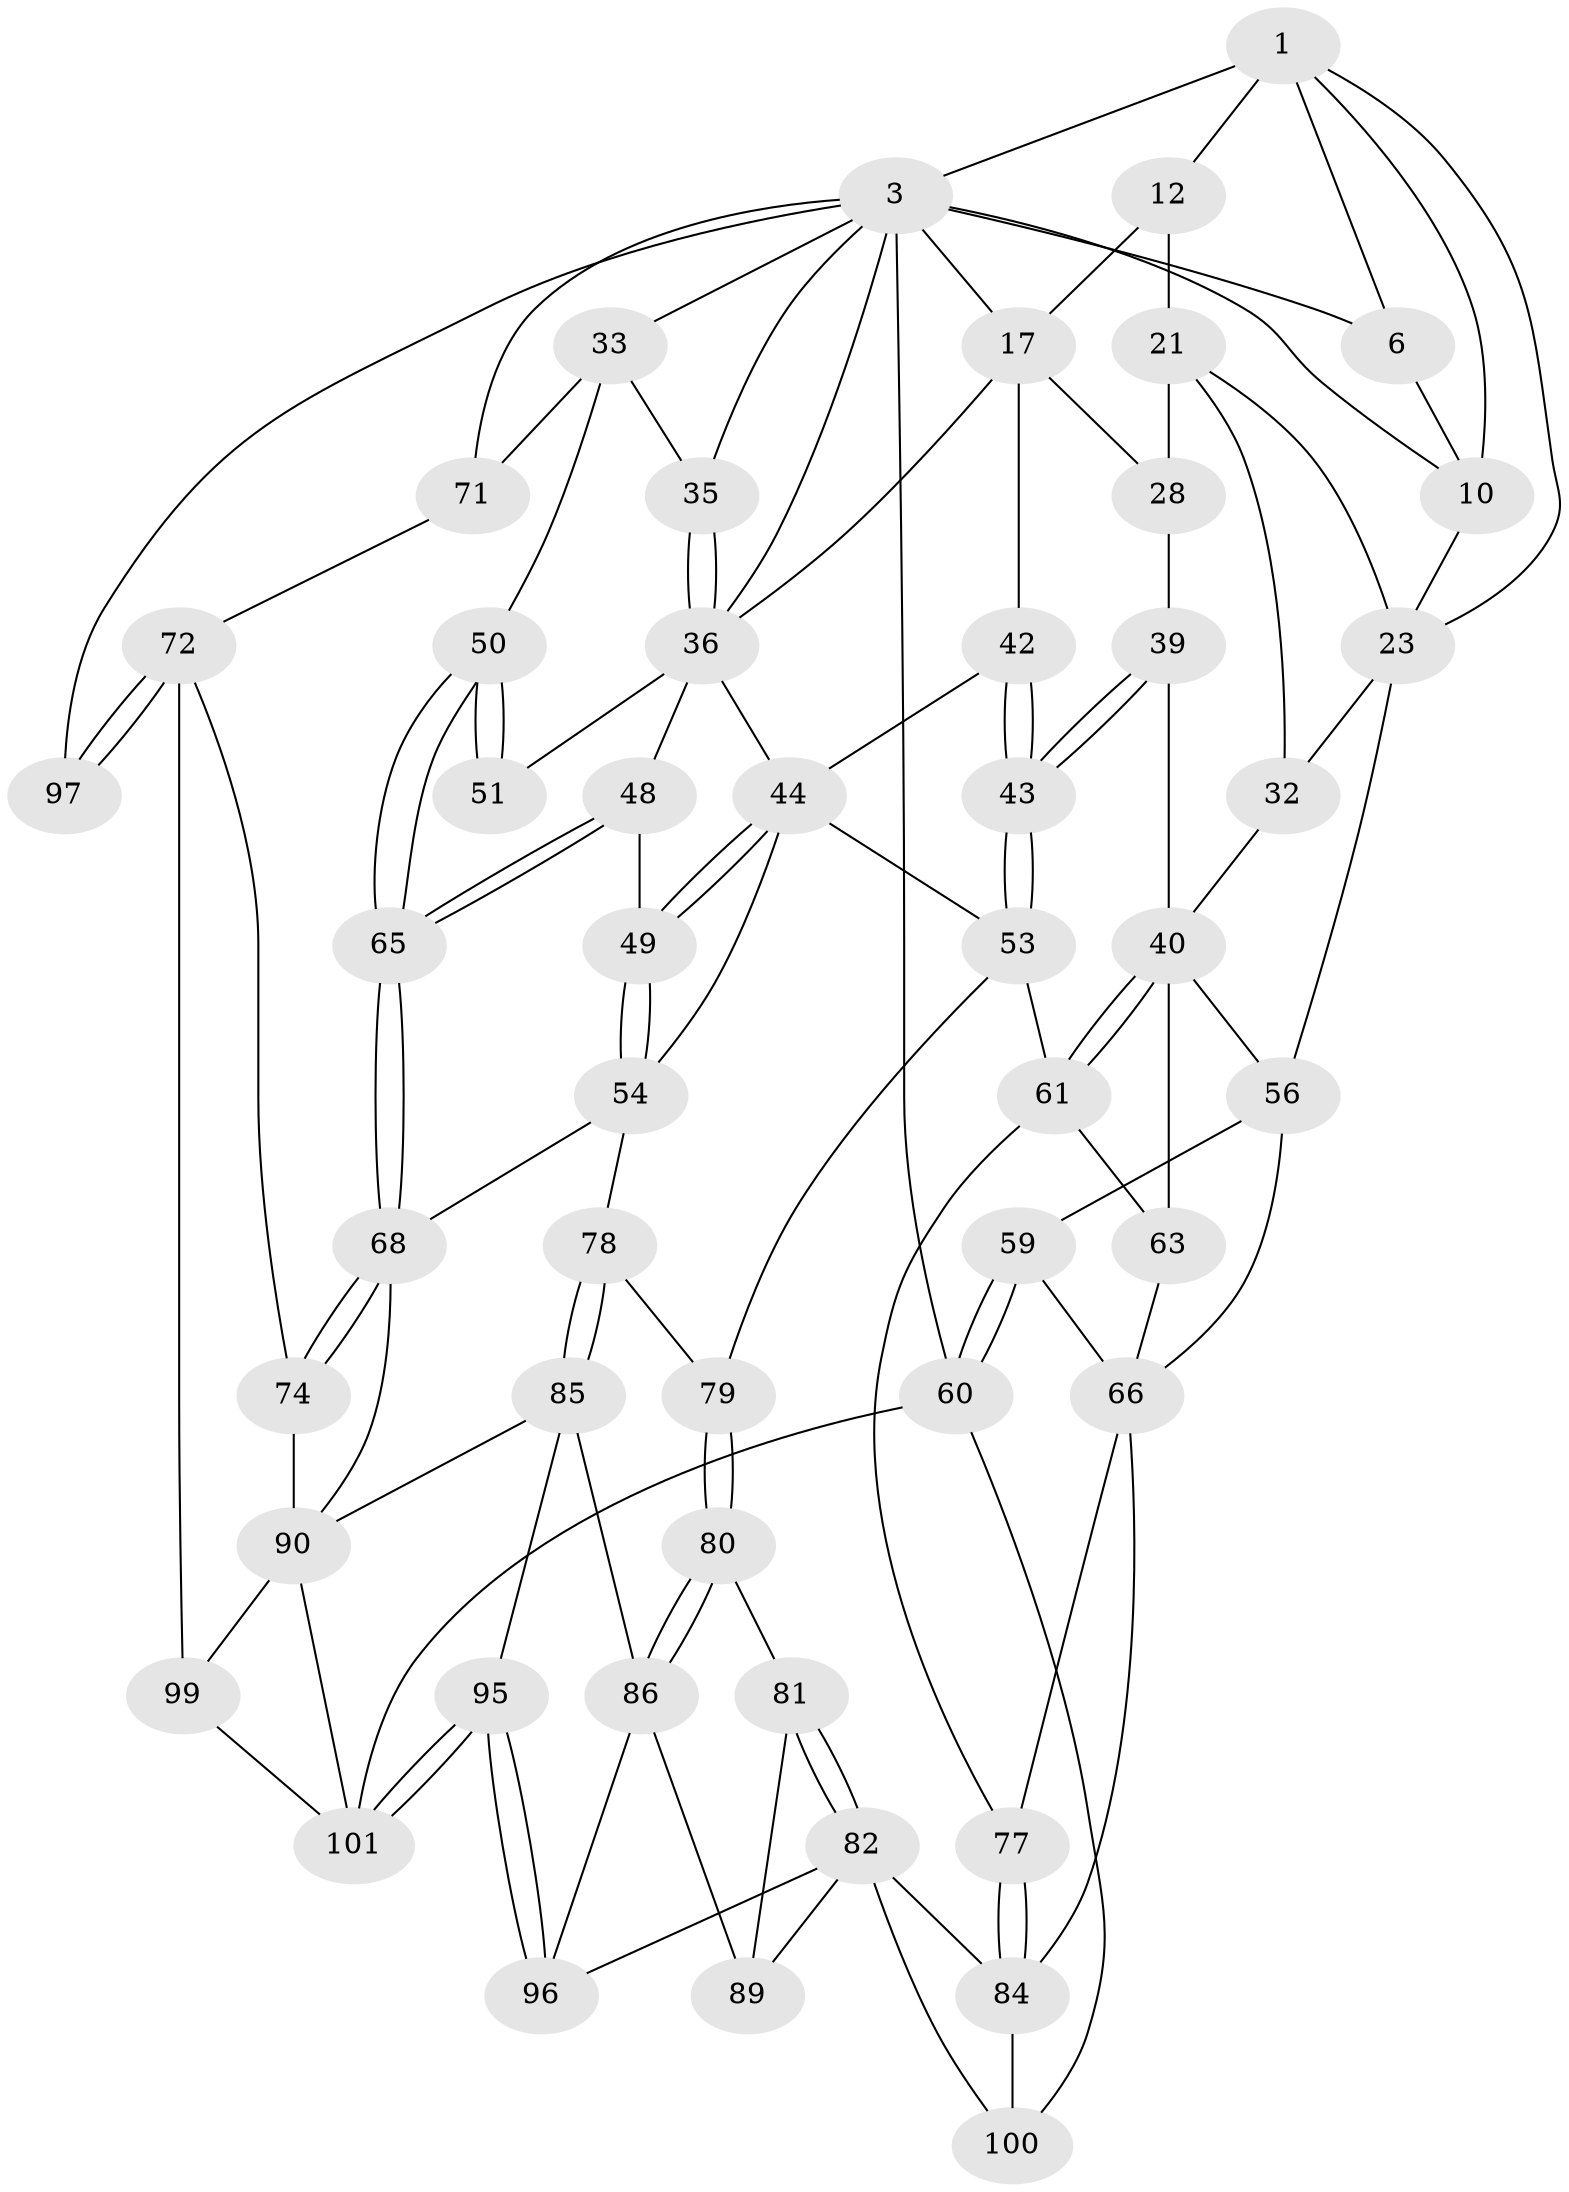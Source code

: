 // original degree distribution, {3: 0.019230769230769232, 4: 0.2403846153846154, 5: 0.5192307692307693, 6: 0.22115384615384615}
// Generated by graph-tools (version 1.1) at 2025/17/03/09/25 04:17:20]
// undirected, 52 vertices, 118 edges
graph export_dot {
graph [start="1"]
  node [color=gray90,style=filled];
  1 [pos="+0.33414497660409104+0",super="+2+7"];
  3 [pos="+0.8589395716636493+0",super="+15+4"];
  6 [pos="+0.11050987142543088+0",super="+9"];
  10 [pos="+0.08161237017179479+0.10096562972710216",super="+11"];
  12 [pos="+0.5421066682510688+0",super="+19+13"];
  17 [pos="+0.6753779351633779+0.2615708842633033",super="+18+30"];
  21 [pos="+0.33346091430526575+0.20992195791739254",super="+22"];
  23 [pos="+0.18081280020176338+0.23602766158330324",super="+26"];
  28 [pos="+0.47007462082847323+0.33405797126212616",super="+29"];
  32 [pos="+0.1893440160032668+0.355260469807358"];
  33 [pos="+1+0.41173420103599445",super="+34"];
  35 [pos="+1+0.3920492203075274"];
  36 [pos="+0.7803315138209304+0.400457477330169",super="+37"];
  39 [pos="+0.43820321355695185+0.37100439994796774"];
  40 [pos="+0.2464913746037955+0.40304423364597153",super="+41"];
  42 [pos="+0.6078697272035939+0.41359782828105623"];
  43 [pos="+0.45425300118961853+0.523855346358049"];
  44 [pos="+0.681691029694349+0.4445603569437661",super="+45"];
  48 [pos="+0.7702477061693351+0.5479274474732528"];
  49 [pos="+0.7067336990520757+0.548155741466848"];
  50 [pos="+0.9657048437740772+0.46228715296634565"];
  51 [pos="+0.9314029778783119+0.4700520329273474"];
  53 [pos="+0.44405124921135214+0.5713789347850586",super="+64"];
  54 [pos="+0.6035648530135863+0.6228699675836294",super="+70"];
  56 [pos="+0+0.422982880060815",super="+67+57"];
  59 [pos="+0+0.8036642482806545"];
  60 [pos="+0+1",super="+102"];
  61 [pos="+0.3146776896990076+0.6009621981120492",super="+62"];
  63 [pos="+0.14681311804209293+0.5973834549818006"];
  65 [pos="+0.8256631800349367+0.639779794428976"];
  66 [pos="+0.107434729454511+0.6143448593301164",super="+75"];
  68 [pos="+0.8319222775731586+0.717614918439383",super="+69"];
  71 [pos="+1+0.6606025763155108"];
  72 [pos="+0.8964260202074017+0.7394242490752106",super="+73"];
  74 [pos="+0.8561901174498172+0.7349896295880581"];
  77 [pos="+0.18927623129826+0.7350839869176425"];
  78 [pos="+0.49006929161415486+0.7318138865978692"];
  79 [pos="+0.35426635531965406+0.6271247075039551"];
  80 [pos="+0.3546946160986051+0.6571762703346649"];
  81 [pos="+0.3061620885282425+0.7585498849155253"];
  82 [pos="+0.25135270194997716+0.8204620081852235",super="+83+93"];
  84 [pos="+0.1872932148295713+0.8021183527279859",super="+87"];
  85 [pos="+0.46006442795216534+0.8096773721340421",super="+92"];
  86 [pos="+0.4161134900500366+0.8068249360310651",super="+88"];
  89 [pos="+0.3501862977225264+0.8227617476036061"];
  90 [pos="+0.6414964374918418+0.7429156635362447",super="+91+94"];
  95 [pos="+0.3656193711600895+1"];
  96 [pos="+0.36556302733170104+1"];
  97 [pos="+1+1"];
  99 [pos="+0.7144848448645954+1"];
  100 [pos="+0.19943932606770784+1"];
  101 [pos="+0.3741794978017286+1",super="+103"];
  1 -- 3;
  1 -- 12 [weight=2];
  1 -- 6;
  1 -- 23;
  1 -- 10;
  3 -- 17;
  3 -- 36;
  3 -- 35;
  3 -- 33;
  3 -- 97;
  3 -- 6;
  3 -- 71;
  3 -- 60 [weight=2];
  3 -- 10;
  6 -- 10;
  10 -- 23;
  12 -- 17 [weight=2];
  12 -- 21;
  17 -- 28 [weight=2];
  17 -- 42;
  17 -- 36;
  21 -- 28;
  21 -- 32;
  21 -- 23;
  23 -- 32;
  23 -- 56;
  28 -- 39;
  32 -- 40;
  33 -- 71;
  33 -- 50;
  33 -- 35;
  35 -- 36;
  35 -- 36;
  36 -- 48;
  36 -- 51 [weight=2];
  36 -- 44;
  39 -- 40;
  39 -- 43;
  39 -- 43;
  40 -- 61;
  40 -- 61;
  40 -- 56;
  40 -- 63;
  42 -- 43;
  42 -- 43;
  42 -- 44;
  43 -- 53;
  43 -- 53;
  44 -- 49;
  44 -- 49;
  44 -- 53;
  44 -- 54;
  48 -- 49;
  48 -- 65;
  48 -- 65;
  49 -- 54;
  49 -- 54;
  50 -- 51;
  50 -- 51;
  50 -- 65;
  50 -- 65;
  53 -- 61;
  53 -- 79;
  54 -- 78;
  54 -- 68;
  56 -- 66;
  56 -- 59;
  59 -- 60;
  59 -- 60;
  59 -- 66;
  60 -- 100;
  60 -- 101;
  61 -- 77;
  61 -- 63;
  63 -- 66;
  65 -- 68;
  65 -- 68;
  66 -- 84;
  66 -- 77;
  68 -- 74;
  68 -- 74;
  68 -- 90;
  71 -- 72;
  72 -- 97 [weight=2];
  72 -- 97;
  72 -- 74;
  72 -- 99;
  74 -- 90;
  77 -- 84;
  77 -- 84;
  78 -- 79;
  78 -- 85;
  78 -- 85;
  79 -- 80;
  79 -- 80;
  80 -- 81;
  80 -- 86;
  80 -- 86;
  81 -- 82;
  81 -- 82;
  81 -- 89;
  82 -- 100;
  82 -- 84;
  82 -- 96;
  82 -- 89;
  84 -- 100;
  85 -- 86;
  85 -- 90;
  85 -- 95;
  86 -- 96;
  86 -- 89;
  90 -- 101;
  90 -- 99;
  95 -- 96;
  95 -- 96;
  95 -- 101;
  95 -- 101;
  99 -- 101;
}
